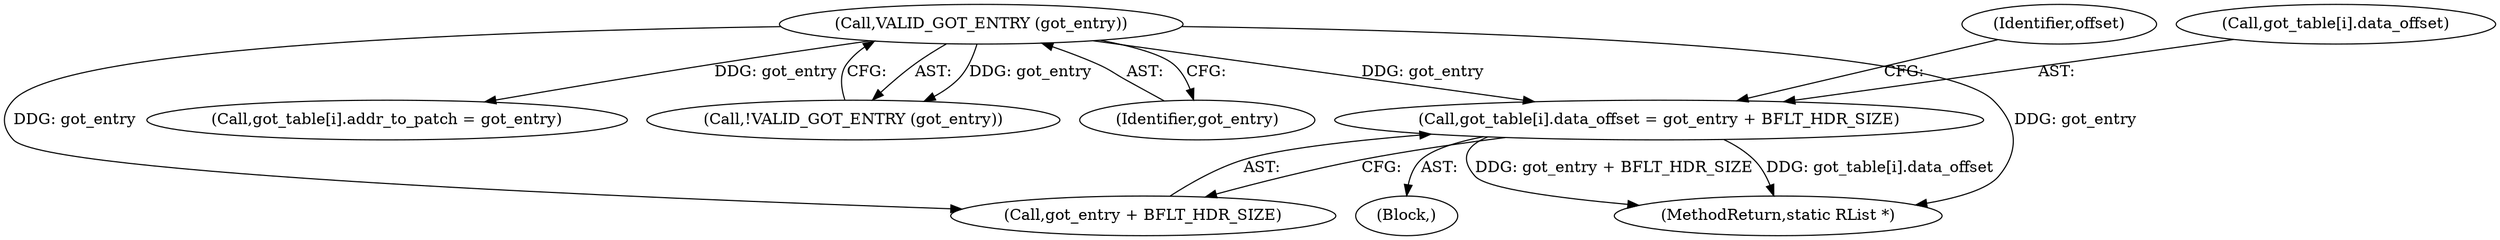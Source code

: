 digraph "0_radare2_72794dc3523bbd5bb370de3c5857cb736c387e18_0@array" {
"1000263" [label="(Call,got_table[i].data_offset = got_entry + BFLT_HDR_SIZE)"];
"1000248" [label="(Call,VALID_GOT_ENTRY (got_entry))"];
"1000249" [label="(Identifier,got_entry)"];
"1000263" [label="(Call,got_table[i].data_offset = got_entry + BFLT_HDR_SIZE)"];
"1000192" [label="(Identifier,offset)"];
"1000248" [label="(Call,VALID_GOT_ENTRY (got_entry))"];
"1000196" [label="(Block,)"];
"1000256" [label="(Call,got_table[i].addr_to_patch = got_entry)"];
"1000247" [label="(Call,!VALID_GOT_ENTRY (got_entry))"];
"1000269" [label="(Call,got_entry + BFLT_HDR_SIZE)"];
"1000568" [label="(MethodReturn,static RList *)"];
"1000264" [label="(Call,got_table[i].data_offset)"];
"1000263" -> "1000196"  [label="AST: "];
"1000263" -> "1000269"  [label="CFG: "];
"1000264" -> "1000263"  [label="AST: "];
"1000269" -> "1000263"  [label="AST: "];
"1000192" -> "1000263"  [label="CFG: "];
"1000263" -> "1000568"  [label="DDG: got_entry + BFLT_HDR_SIZE"];
"1000263" -> "1000568"  [label="DDG: got_table[i].data_offset"];
"1000248" -> "1000263"  [label="DDG: got_entry"];
"1000248" -> "1000247"  [label="AST: "];
"1000248" -> "1000249"  [label="CFG: "];
"1000249" -> "1000248"  [label="AST: "];
"1000247" -> "1000248"  [label="CFG: "];
"1000248" -> "1000568"  [label="DDG: got_entry"];
"1000248" -> "1000247"  [label="DDG: got_entry"];
"1000248" -> "1000256"  [label="DDG: got_entry"];
"1000248" -> "1000269"  [label="DDG: got_entry"];
}
